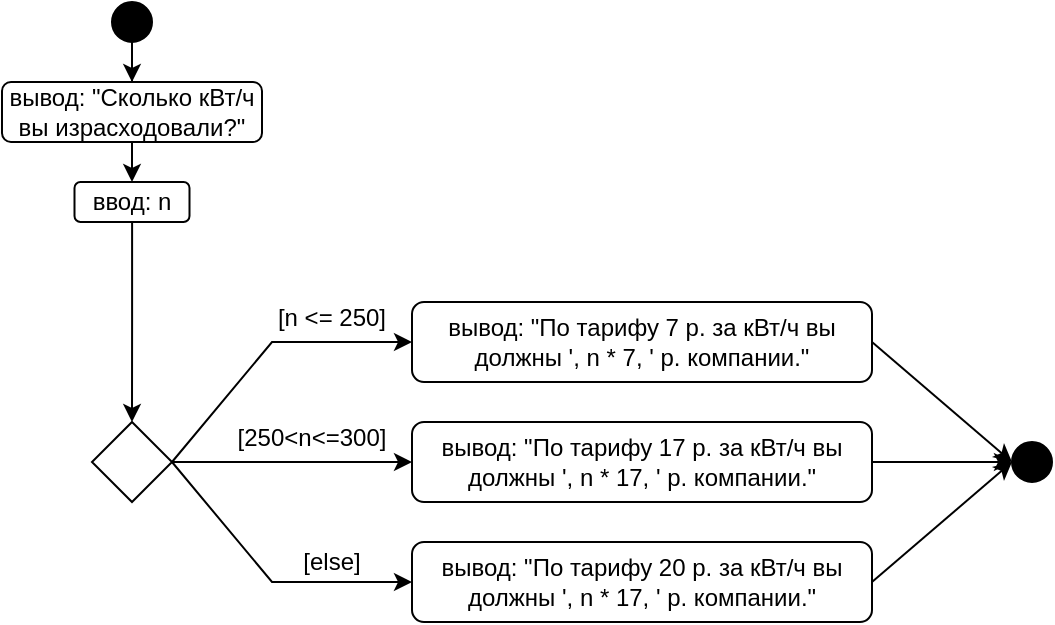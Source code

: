 <mxfile version="17.2.4" type="device"><diagram id="nwa2x6mZxTFVToBeNEz4" name="Страница 1"><mxGraphModel dx="1038" dy="649" grid="1" gridSize="10" guides="1" tooltips="1" connect="1" arrows="1" fold="1" page="1" pageScale="1" pageWidth="827" pageHeight="1169" math="0" shadow="0"><root><mxCell id="0"/><mxCell id="1" parent="0"/><mxCell id="f_hTPdhrhYNG7hOe--x0-4" style="edgeStyle=orthogonalEdgeStyle;rounded=0;orthogonalLoop=1;jettySize=auto;html=1;" edge="1" parent="1" source="f_hTPdhrhYNG7hOe--x0-1" target="f_hTPdhrhYNG7hOe--x0-2"><mxGeometry relative="1" as="geometry"/></mxCell><mxCell id="f_hTPdhrhYNG7hOe--x0-1" value="" style="ellipse;whiteSpace=wrap;html=1;aspect=fixed;fillColor=#000000;" vertex="1" parent="1"><mxGeometry x="430" y="110" width="20" height="20" as="geometry"/></mxCell><mxCell id="f_hTPdhrhYNG7hOe--x0-5" style="edgeStyle=orthogonalEdgeStyle;rounded=0;orthogonalLoop=1;jettySize=auto;html=1;" edge="1" parent="1" source="f_hTPdhrhYNG7hOe--x0-2" target="f_hTPdhrhYNG7hOe--x0-3"><mxGeometry relative="1" as="geometry"/></mxCell><mxCell id="f_hTPdhrhYNG7hOe--x0-2" value="вывод: &quot;Сколько кВт/ч вы израсходовали?&quot;" style="rounded=1;whiteSpace=wrap;html=1;" vertex="1" parent="1"><mxGeometry x="375" y="150" width="130" height="30" as="geometry"/></mxCell><mxCell id="f_hTPdhrhYNG7hOe--x0-12" style="edgeStyle=orthogonalEdgeStyle;rounded=0;orthogonalLoop=1;jettySize=auto;html=1;" edge="1" parent="1" source="f_hTPdhrhYNG7hOe--x0-3" target="f_hTPdhrhYNG7hOe--x0-6"><mxGeometry relative="1" as="geometry"/></mxCell><mxCell id="f_hTPdhrhYNG7hOe--x0-3" value="ввод: n" style="rounded=1;whiteSpace=wrap;html=1;" vertex="1" parent="1"><mxGeometry x="411.25" y="200" width="57.5" height="20" as="geometry"/></mxCell><mxCell id="f_hTPdhrhYNG7hOe--x0-19" style="edgeStyle=orthogonalEdgeStyle;rounded=0;orthogonalLoop=1;jettySize=auto;html=1;fontFamily=Helvetica;fontSize=12;fontColor=#000000;" edge="1" parent="1" source="f_hTPdhrhYNG7hOe--x0-6"><mxGeometry relative="1" as="geometry"><mxPoint x="580" y="340" as="targetPoint"/></mxGeometry></mxCell><mxCell id="f_hTPdhrhYNG7hOe--x0-6" value="" style="rhombus;whiteSpace=wrap;html=1;" vertex="1" parent="1"><mxGeometry x="420" y="320" width="40" height="40" as="geometry"/></mxCell><mxCell id="f_hTPdhrhYNG7hOe--x0-9" value="[n &amp;lt;= 250]" style="text;html=1;strokeColor=none;fillColor=none;align=center;verticalAlign=middle;whiteSpace=wrap;rounded=0;" vertex="1" parent="1"><mxGeometry x="510" y="260" width="60" height="15" as="geometry"/></mxCell><mxCell id="f_hTPdhrhYNG7hOe--x0-11" value="[else]" style="text;html=1;strokeColor=none;fillColor=none;align=center;verticalAlign=middle;whiteSpace=wrap;rounded=0;" vertex="1" parent="1"><mxGeometry x="510" y="380" width="60" height="20" as="geometry"/></mxCell><mxCell id="f_hTPdhrhYNG7hOe--x0-18" value="" style="endArrow=classic;html=1;rounded=0;fontFamily=Helvetica;fontSize=12;fontColor=#000000;exitX=1;exitY=0.5;exitDx=0;exitDy=0;" edge="1" parent="1" source="f_hTPdhrhYNG7hOe--x0-6"><mxGeometry width="50" height="50" relative="1" as="geometry"><mxPoint x="480" y="340" as="sourcePoint"/><mxPoint x="580" y="280" as="targetPoint"/><Array as="points"><mxPoint x="510" y="280"/></Array></mxGeometry></mxCell><mxCell id="f_hTPdhrhYNG7hOe--x0-20" value="[250&amp;lt;n&amp;lt;=300]" style="text;html=1;strokeColor=none;fillColor=none;align=center;verticalAlign=middle;whiteSpace=wrap;rounded=0;" vertex="1" parent="1"><mxGeometry x="500" y="320" width="60" height="15" as="geometry"/></mxCell><mxCell id="f_hTPdhrhYNG7hOe--x0-21" value="" style="endArrow=classic;html=1;rounded=0;fontFamily=Helvetica;fontSize=12;fontColor=#000000;exitX=1;exitY=0.5;exitDx=0;exitDy=0;" edge="1" parent="1" source="f_hTPdhrhYNG7hOe--x0-6"><mxGeometry width="50" height="50" relative="1" as="geometry"><mxPoint x="450" y="430" as="sourcePoint"/><mxPoint x="580" y="400" as="targetPoint"/><Array as="points"><mxPoint x="510" y="400"/></Array></mxGeometry></mxCell><mxCell id="f_hTPdhrhYNG7hOe--x0-23" value="&lt;font style=&quot;font-size: 12px&quot;&gt;вывод: &quot;По тарифу 7 р. за кВт/ч вы должны ', n * 7, ' р. компании.&quot;&lt;/font&gt;" style="rounded=1;whiteSpace=wrap;html=1;" vertex="1" parent="1"><mxGeometry x="580" y="260" width="230" height="40" as="geometry"/></mxCell><mxCell id="f_hTPdhrhYNG7hOe--x0-28" style="edgeStyle=orthogonalEdgeStyle;rounded=0;orthogonalLoop=1;jettySize=auto;html=1;entryX=0;entryY=0.5;entryDx=0;entryDy=0;fontFamily=Helvetica;fontSize=12;fontColor=#000000;" edge="1" parent="1" source="f_hTPdhrhYNG7hOe--x0-24" target="f_hTPdhrhYNG7hOe--x0-26"><mxGeometry relative="1" as="geometry"/></mxCell><mxCell id="f_hTPdhrhYNG7hOe--x0-24" value="&lt;font style=&quot;font-size: 12px&quot;&gt;вывод: &quot;По тарифу 17 р. за кВт/ч вы должны ', n * 17, ' р. компании.&quot;&lt;/font&gt;" style="rounded=1;whiteSpace=wrap;html=1;" vertex="1" parent="1"><mxGeometry x="580" y="320" width="230" height="40" as="geometry"/></mxCell><mxCell id="f_hTPdhrhYNG7hOe--x0-25" value="&lt;font style=&quot;font-size: 12px&quot;&gt;вывод: &quot;По тарифу 20 р. за кВт/ч вы должны ', n * 17, ' р. компании.&quot;&lt;/font&gt;" style="rounded=1;whiteSpace=wrap;html=1;" vertex="1" parent="1"><mxGeometry x="580" y="380" width="230" height="40" as="geometry"/></mxCell><mxCell id="f_hTPdhrhYNG7hOe--x0-26" value="" style="ellipse;whiteSpace=wrap;html=1;aspect=fixed;fillColor=#000000;" vertex="1" parent="1"><mxGeometry x="880" y="330" width="20" height="20" as="geometry"/></mxCell><mxCell id="f_hTPdhrhYNG7hOe--x0-30" value="" style="endArrow=classic;html=1;rounded=0;fontFamily=Helvetica;fontSize=12;fontColor=#000000;entryX=0;entryY=0.5;entryDx=0;entryDy=0;exitX=1;exitY=0.5;exitDx=0;exitDy=0;" edge="1" parent="1" source="f_hTPdhrhYNG7hOe--x0-25" target="f_hTPdhrhYNG7hOe--x0-26"><mxGeometry width="50" height="50" relative="1" as="geometry"><mxPoint x="790" y="400" as="sourcePoint"/><mxPoint x="840" y="350" as="targetPoint"/></mxGeometry></mxCell><mxCell id="f_hTPdhrhYNG7hOe--x0-31" value="" style="endArrow=classic;html=1;rounded=0;fontFamily=Helvetica;fontSize=12;fontColor=#000000;exitX=1;exitY=0.5;exitDx=0;exitDy=0;" edge="1" parent="1" source="f_hTPdhrhYNG7hOe--x0-23"><mxGeometry width="50" height="50" relative="1" as="geometry"><mxPoint x="830" y="220" as="sourcePoint"/><mxPoint x="880" y="340" as="targetPoint"/></mxGeometry></mxCell></root></mxGraphModel></diagram></mxfile>